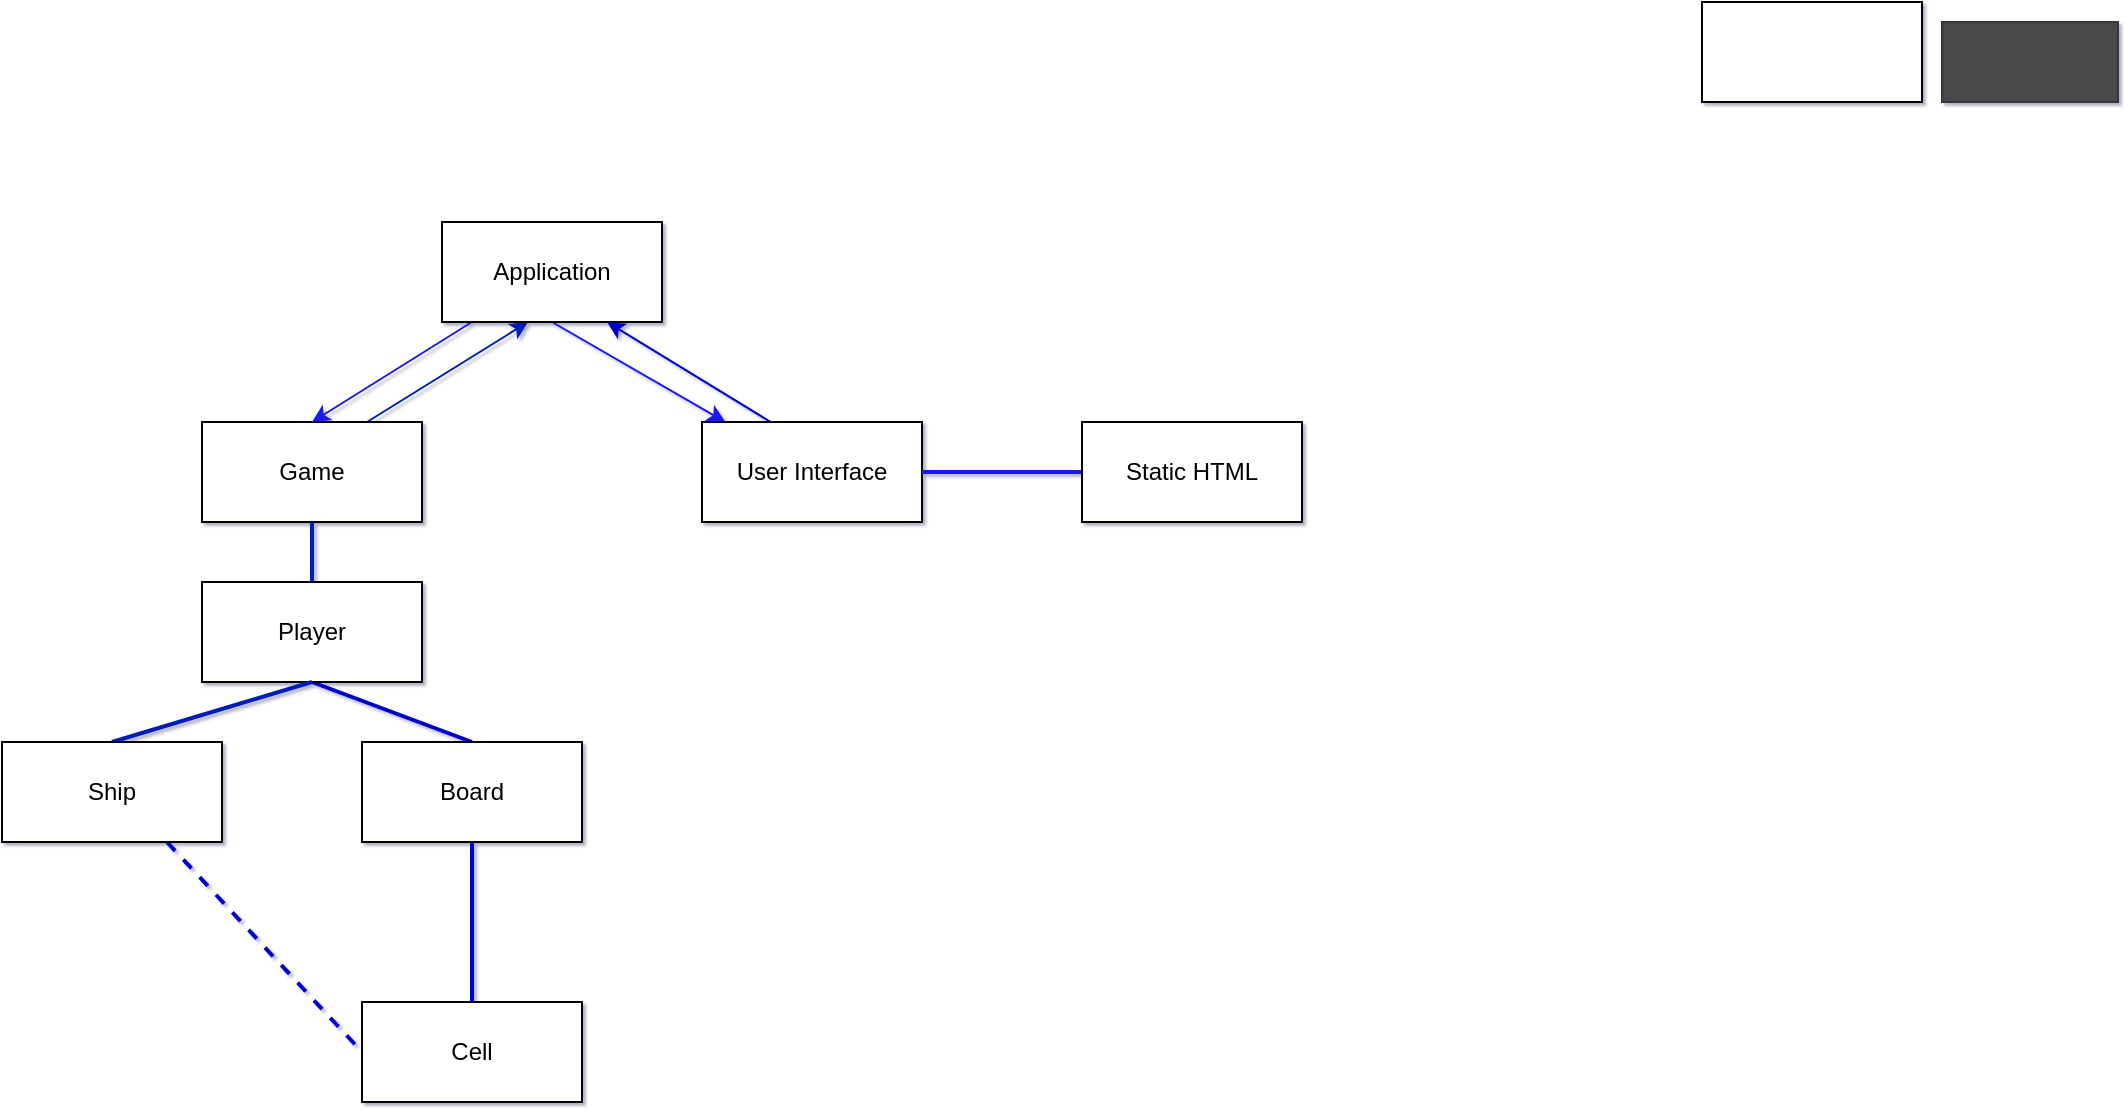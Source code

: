 <mxfile>
    <diagram id="ookpaDRPKkVNfCSS1Xwm" name="Hierarchy">
        <mxGraphModel dx="1546" dy="1162" grid="1" gridSize="10" guides="1" tooltips="1" connect="1" arrows="1" fold="1" page="1" pageScale="1" pageWidth="1654" pageHeight="2336" background="#ffffff" math="0" shadow="1">
            <root>
                <mxCell id="0"/>
                <mxCell id="1" parent="0"/>
                <mxCell id="bsXwJmWNp_ecL42Riule-19" style="edgeStyle=none;html=1;exitX=0.75;exitY=0;exitDx=0;exitDy=0;entryX=0.391;entryY=1;entryDx=0;entryDy=0;entryPerimeter=0;fillColor=#0050ef;strokeColor=#001DBC;endArrow=classic;endFill=1;" edge="1" parent="1" source="2" target="3">
                    <mxGeometry relative="1" as="geometry">
                        <mxPoint x="460" y="200" as="targetPoint"/>
                    </mxGeometry>
                </mxCell>
                <mxCell id="VowZDnSh6vttMoc9aocq-20" style="edgeStyle=none;html=1;exitX=0.5;exitY=1;exitDx=0;exitDy=0;entryX=0.5;entryY=0;entryDx=0;entryDy=0;strokeColor=#001DBC;endArrow=none;endFill=0;fillColor=#0050ef;strokeWidth=2;" edge="1" parent="1" source="2" target="bsXwJmWNp_ecL42Riule-3">
                    <mxGeometry relative="1" as="geometry"/>
                </mxCell>
                <mxCell id="2" value="Game" style="rounded=0;whiteSpace=wrap;html=1;" parent="1" vertex="1">
                    <mxGeometry x="290" y="240" width="110" height="50" as="geometry"/>
                </mxCell>
                <mxCell id="VowZDnSh6vttMoc9aocq-15" style="edgeStyle=none;html=1;entryX=0.5;entryY=0;entryDx=0;entryDy=0;strokeColor=#1F18F0;endArrow=classic;endFill=1;" edge="1" parent="1" source="3" target="2">
                    <mxGeometry relative="1" as="geometry"/>
                </mxCell>
                <mxCell id="VowZDnSh6vttMoc9aocq-16" style="edgeStyle=none;html=1;strokeColor=#1F18F0;endArrow=classic;endFill=1;exitX=0.5;exitY=1;exitDx=0;exitDy=0;" edge="1" parent="1" source="3" target="bsXwJmWNp_ecL42Riule-13">
                    <mxGeometry relative="1" as="geometry"/>
                </mxCell>
                <mxCell id="3" value="Application" style="rounded=0;whiteSpace=wrap;html=1;" vertex="1" parent="1">
                    <mxGeometry x="410" y="140" width="110" height="50" as="geometry"/>
                </mxCell>
                <mxCell id="bsXwJmWNp_ecL42Riule-29" style="edgeStyle=none;html=1;exitX=0.5;exitY=1;exitDx=0;exitDy=0;entryX=0.5;entryY=0;entryDx=0;entryDy=0;strokeColor=#0000CC;endArrow=none;endFill=0;strokeWidth=2;" edge="1" parent="1" source="bsXwJmWNp_ecL42Riule-3" target="bsXwJmWNp_ecL42Riule-14">
                    <mxGeometry relative="1" as="geometry"/>
                </mxCell>
                <mxCell id="bsXwJmWNp_ecL42Riule-3" value="Player" style="rounded=0;whiteSpace=wrap;html=1;" vertex="1" parent="1">
                    <mxGeometry x="290" y="320" width="110" height="50" as="geometry"/>
                </mxCell>
                <mxCell id="bsXwJmWNp_ecL42Riule-31" style="edgeStyle=none;html=1;exitX=0.327;exitY=0.02;exitDx=0;exitDy=0;strokeColor=#0000CC;endArrow=classic;endFill=1;entryX=0.75;entryY=1;entryDx=0;entryDy=0;exitPerimeter=0;" edge="1" parent="1" source="bsXwJmWNp_ecL42Riule-13" target="3">
                    <mxGeometry relative="1" as="geometry">
                        <mxPoint x="560" y="180" as="targetPoint"/>
                    </mxGeometry>
                </mxCell>
                <mxCell id="bsXwJmWNp_ecL42Riule-13" value="User Interface" style="rounded=0;whiteSpace=wrap;html=1;" vertex="1" parent="1">
                    <mxGeometry x="540" y="240" width="110" height="50" as="geometry"/>
                </mxCell>
                <mxCell id="bsXwJmWNp_ecL42Riule-23" style="edgeStyle=none;html=1;exitX=0.5;exitY=0;exitDx=0;exitDy=0;entryX=0.5;entryY=1;entryDx=0;entryDy=0;fillColor=#0050ef;strokeColor=#001DBC;endArrow=none;endFill=0;strokeWidth=2;" edge="1" parent="1" source="bsXwJmWNp_ecL42Riule-15" target="bsXwJmWNp_ecL42Riule-3">
                    <mxGeometry relative="1" as="geometry"/>
                </mxCell>
                <mxCell id="bsXwJmWNp_ecL42Riule-27" style="edgeStyle=none;html=1;exitX=0.75;exitY=1;exitDx=0;exitDy=0;entryX=0;entryY=0.5;entryDx=0;entryDy=0;endArrow=none;endFill=0;strokeColor=#0000CC;dashed=1;strokeWidth=2;" edge="1" parent="1" source="bsXwJmWNp_ecL42Riule-15" target="bsXwJmWNp_ecL42Riule-16">
                    <mxGeometry relative="1" as="geometry"/>
                </mxCell>
                <mxCell id="bsXwJmWNp_ecL42Riule-15" value="Ship" style="rounded=0;whiteSpace=wrap;html=1;" vertex="1" parent="1">
                    <mxGeometry x="190" y="400" width="110" height="50" as="geometry"/>
                </mxCell>
                <mxCell id="bsXwJmWNp_ecL42Riule-16" value="Cell" style="rounded=0;whiteSpace=wrap;html=1;" vertex="1" parent="1">
                    <mxGeometry x="370" y="530" width="110" height="50" as="geometry"/>
                </mxCell>
                <mxCell id="bsXwJmWNp_ecL42Riule-30" style="edgeStyle=none;html=1;exitX=0.5;exitY=1;exitDx=0;exitDy=0;strokeColor=#0000CC;endArrow=none;endFill=0;strokeWidth=2;" edge="1" parent="1" source="bsXwJmWNp_ecL42Riule-14" target="bsXwJmWNp_ecL42Riule-16">
                    <mxGeometry relative="1" as="geometry"/>
                </mxCell>
                <mxCell id="bsXwJmWNp_ecL42Riule-14" value="Board" style="rounded=0;whiteSpace=wrap;html=1;" vertex="1" parent="1">
                    <mxGeometry x="370" y="400" width="110" height="50" as="geometry"/>
                </mxCell>
                <mxCell id="VowZDnSh6vttMoc9aocq-13" value="" style="rounded=0;whiteSpace=wrap;html=1;" vertex="1" parent="1">
                    <mxGeometry x="1040" y="30" width="110" height="50" as="geometry"/>
                </mxCell>
                <mxCell id="VowZDnSh6vttMoc9aocq-14" value="" style="rounded=0;whiteSpace=wrap;html=1;fillColor=#4A4A4A;strokeColor=#36393d;" vertex="1" parent="1">
                    <mxGeometry x="1160" y="40" width="88" height="40" as="geometry"/>
                </mxCell>
                <mxCell id="VowZDnSh6vttMoc9aocq-22" style="edgeStyle=none;html=1;strokeColor=#1F18F0;endArrow=none;endFill=0;strokeWidth=2;" edge="1" parent="1" source="bsXwJmWNp_ecL42Riule-32" target="bsXwJmWNp_ecL42Riule-13">
                    <mxGeometry relative="1" as="geometry"/>
                </mxCell>
                <mxCell id="bsXwJmWNp_ecL42Riule-32" value="Static HTML" style="rounded=0;whiteSpace=wrap;html=1;" vertex="1" parent="1">
                    <mxGeometry x="730" y="240" width="110" height="50" as="geometry"/>
                </mxCell>
            </root>
        </mxGraphModel>
    </diagram>
    <diagram id="wbKEPGc2_LYJcGjL4RFg" name="Responsibilities">
        <mxGraphModel grid="1" page="1" gridSize="10" guides="1" tooltips="1" connect="1" arrows="1" fold="1" pageScale="1" pageWidth="1654" pageHeight="2336" background="#ffffff" math="0" shadow="0">
            <root>
                <mxCell id="0"/>
                <mxCell id="1" parent="0"/>
                <mxCell id="y0FtCq-6RYkQaQN8OZ1_-66" style="edgeStyle=none;html=1;exitX=0.5;exitY=1;exitDx=0;exitDy=0;entryX=0.582;entryY=0;entryDx=0;entryDy=0;entryPerimeter=0;strokeColor=#0000CC;strokeWidth=2;fontColor=#000000;endArrow=none;endFill=0;" edge="1" parent="1" source="Du9TJMCBxIKlXOXkkcHw-3" target="Du9TJMCBxIKlXOXkkcHw-8">
                    <mxGeometry relative="1" as="geometry"/>
                </mxCell>
                <mxCell id="y0FtCq-6RYkQaQN8OZ1_-67" style="edgeStyle=none;html=1;exitX=0.5;exitY=1;exitDx=0;exitDy=0;entryX=0.5;entryY=0;entryDx=0;entryDy=0;strokeColor=#0000CC;strokeWidth=2;fontColor=#000000;endArrow=none;endFill=0;" edge="1" parent="1" source="Du9TJMCBxIKlXOXkkcHw-3" target="y0FtCq-6RYkQaQN8OZ1_-46">
                    <mxGeometry relative="1" as="geometry"/>
                </mxCell>
                <mxCell id="y0FtCq-6RYkQaQN8OZ1_-68" style="edgeStyle=none;html=1;exitX=0.5;exitY=1;exitDx=0;exitDy=0;entryX=0.5;entryY=0;entryDx=0;entryDy=0;strokeColor=#0000CC;strokeWidth=2;fontColor=#000000;endArrow=none;endFill=0;" edge="1" parent="1" source="Du9TJMCBxIKlXOXkkcHw-3" target="y0FtCq-6RYkQaQN8OZ1_-48">
                    <mxGeometry relative="1" as="geometry"/>
                </mxCell>
                <mxCell id="Du9TJMCBxIKlXOXkkcHw-3" value="GameMaster" style="rounded=0;whiteSpace=wrap;html=1;" vertex="1" parent="1">
                    <mxGeometry x="760" y="190" width="110" height="50" as="geometry"/>
                </mxCell>
                <mxCell id="y0FtCq-6RYkQaQN8OZ1_-44" style="edgeStyle=none;html=1;exitX=0.5;exitY=1;exitDx=0;exitDy=0;entryX=0.5;entryY=0;entryDx=0;entryDy=0;strokeColor=#0000CC;strokeWidth=2;fontColor=#000000;endArrow=none;endFill=0;" edge="1" parent="1" source="Du9TJMCBxIKlXOXkkcHw-6" target="Du9TJMCBxIKlXOXkkcHw-3">
                    <mxGeometry relative="1" as="geometry"/>
                </mxCell>
                <mxCell id="y0FtCq-6RYkQaQN8OZ1_-71" style="edgeStyle=none;html=1;entryX=0;entryY=0.5;entryDx=0;entryDy=0;strokeColor=#0000CC;strokeWidth=2;fontColor=#000000;endArrow=none;endFill=0;" edge="1" parent="1" source="Du9TJMCBxIKlXOXkkcHw-6" target="y0FtCq-6RYkQaQN8OZ1_-70">
                    <mxGeometry relative="1" as="geometry"/>
                </mxCell>
                <mxCell id="Du9TJMCBxIKlXOXkkcHw-6" value="Dependency Controller" style="rounded=0;whiteSpace=wrap;html=1;" vertex="1" parent="1">
                    <mxGeometry x="760" y="80" width="110" height="50" as="geometry"/>
                </mxCell>
                <mxCell id="Du9TJMCBxIKlXOXkkcHw-7" style="edgeStyle=none;html=1;exitX=0.5;exitY=1;exitDx=0;exitDy=0;entryX=0.5;entryY=0;entryDx=0;entryDy=0;strokeColor=#0000CC;endArrow=none;endFill=0;strokeWidth=2;" edge="1" parent="1" source="Du9TJMCBxIKlXOXkkcHw-8" target="Du9TJMCBxIKlXOXkkcHw-16">
                    <mxGeometry relative="1" as="geometry"/>
                </mxCell>
                <mxCell id="Du9TJMCBxIKlXOXkkcHw-8" value="Player" style="rounded=0;whiteSpace=wrap;html=1;" vertex="1" parent="1">
                    <mxGeometry x="360" y="340" width="110" height="50" as="geometry"/>
                </mxCell>
                <mxCell id="Du9TJMCBxIKlXOXkkcHw-10" value="User Interface" style="rounded=0;whiteSpace=wrap;html=1;" vertex="1" parent="1">
                    <mxGeometry x="1120" y="280" width="110" height="50" as="geometry"/>
                </mxCell>
                <mxCell id="Du9TJMCBxIKlXOXkkcHw-11" style="edgeStyle=none;html=1;exitX=0.5;exitY=0;exitDx=0;exitDy=0;entryX=0.5;entryY=1;entryDx=0;entryDy=0;fillColor=#0050ef;strokeColor=#001DBC;endArrow=none;endFill=0;strokeWidth=2;" edge="1" parent="1" source="Du9TJMCBxIKlXOXkkcHw-13" target="Du9TJMCBxIKlXOXkkcHw-8">
                    <mxGeometry relative="1" as="geometry"/>
                </mxCell>
                <mxCell id="Du9TJMCBxIKlXOXkkcHw-12" style="edgeStyle=none;html=1;exitX=0.75;exitY=1;exitDx=0;exitDy=0;entryX=0;entryY=0.5;entryDx=0;entryDy=0;endArrow=none;endFill=0;strokeColor=#0000CC;dashed=1;strokeWidth=2;" edge="1" parent="1" source="Du9TJMCBxIKlXOXkkcHw-13" target="Du9TJMCBxIKlXOXkkcHw-14">
                    <mxGeometry relative="1" as="geometry"/>
                </mxCell>
                <mxCell id="Du9TJMCBxIKlXOXkkcHw-13" value="Ship" style="rounded=0;whiteSpace=wrap;html=1;" vertex="1" parent="1">
                    <mxGeometry x="260" y="460" width="110" height="50" as="geometry"/>
                </mxCell>
                <mxCell id="Du9TJMCBxIKlXOXkkcHw-14" value="Cell" style="rounded=0;whiteSpace=wrap;html=1;" vertex="1" parent="1">
                    <mxGeometry x="440" y="590" width="110" height="50" as="geometry"/>
                </mxCell>
                <mxCell id="Du9TJMCBxIKlXOXkkcHw-15" style="edgeStyle=none;html=1;exitX=0.5;exitY=1;exitDx=0;exitDy=0;strokeColor=#0000CC;endArrow=none;endFill=0;strokeWidth=2;" edge="1" parent="1" source="Du9TJMCBxIKlXOXkkcHw-16" target="Du9TJMCBxIKlXOXkkcHw-14">
                    <mxGeometry relative="1" as="geometry"/>
                </mxCell>
                <mxCell id="F8GR_qd3UkaRizh4Ki8r-7" style="edgeStyle=none;html=1;exitX=0;exitY=0.5;exitDx=0;exitDy=0;entryX=1;entryY=0.5;entryDx=0;entryDy=0;strokeColor=#1F18F0;strokeWidth=2;fontColor=#0A0A0A;endArrow=none;endFill=0;" edge="1" parent="1" source="Du9TJMCBxIKlXOXkkcHw-16" target="Du9TJMCBxIKlXOXkkcHw-13">
                    <mxGeometry relative="1" as="geometry"/>
                </mxCell>
                <mxCell id="Du9TJMCBxIKlXOXkkcHw-16" value="Board" style="rounded=0;whiteSpace=wrap;html=1;" vertex="1" parent="1">
                    <mxGeometry x="440" y="460" width="110" height="50" as="geometry"/>
                </mxCell>
                <mxCell id="Du9TJMCBxIKlXOXkkcHw-17" style="edgeStyle=none;html=1;strokeColor=#1F18F0;endArrow=none;endFill=0;strokeWidth=2;" edge="1" parent="1" source="Du9TJMCBxIKlXOXkkcHw-18" target="Du9TJMCBxIKlXOXkkcHw-10">
                    <mxGeometry relative="1" as="geometry"/>
                </mxCell>
                <mxCell id="Du9TJMCBxIKlXOXkkcHw-18" value="Static HTML" style="rounded=0;whiteSpace=wrap;html=1;" vertex="1" parent="1">
                    <mxGeometry x="1190" y="360" width="110" height="50" as="geometry"/>
                </mxCell>
                <mxCell id="SY-9ttIYWtdiYqtEcbA--1" value="&lt;font color=&quot;#0a0a0a&quot;&gt;cell.occupied: Ship&lt;br&gt;cell.wasAttacked: bool&lt;br&gt;redirector functions (?)&lt;br&gt;&lt;/font&gt;" style="text;align=left;html=1;verticalAlign=middle;whiteSpace=wrap;rounded=0;glass=0;shadow=0;" vertex="1" parent="1">
                    <mxGeometry x="560" y="580" width="130" height="90" as="geometry"/>
                </mxCell>
                <mxCell id="F8GR_qd3UkaRizh4Ki8r-1" value="&lt;font color=&quot;#0a0a0a&quot;&gt;board.ships: []&lt;br&gt;board.grid: []&lt;br&gt;history: []&lt;br&gt;board.shipyard (?)&lt;br&gt;&lt;br&gt;registerAttack()&lt;br&gt;storeAttack()&lt;br&gt;placeShip()&lt;br&gt;removeShip()&lt;br&gt;&lt;/font&gt;" style="text;align=left;html=1;verticalAlign=middle;whiteSpace=wrap;rounded=0;glass=0;shadow=0;" vertex="1" parent="1">
                    <mxGeometry x="560" y="447" width="100" height="90" as="geometry"/>
                </mxCell>
                <mxCell id="F8GR_qd3UkaRizh4Ki8r-4" value="&lt;div style=&quot;&quot;&gt;&lt;font color=&quot;#0a0a0a&quot;&gt;type&lt;/font&gt;&lt;span style=&quot;color: rgb(10, 10, 10); background-color: initial;&quot;&gt;: str&lt;/span&gt;&lt;/div&gt;&lt;div style=&quot;&quot;&gt;&lt;font color=&quot;#0a0a0a&quot;&gt;cells: []&lt;/font&gt;&lt;/div&gt;&lt;div style=&quot;&quot;&gt;&lt;font color=&quot;#0a0a0a&quot;&gt;nrHitsTaken = 0&lt;/font&gt;&lt;/div&gt;&lt;div style=&quot;&quot;&gt;&lt;font color=&quot;#0a0a0a&quot;&gt;Reference to shipElement (?)&lt;/font&gt;&lt;/div&gt;&lt;div style=&quot;&quot;&gt;&lt;br&gt;&lt;/div&gt;&lt;div style=&quot;&quot;&gt;&lt;br&gt;&lt;/div&gt;" style="text;align=right;html=1;verticalAlign=middle;whiteSpace=wrap;rounded=0;glass=0;shadow=0;" vertex="1" parent="1">
                    <mxGeometry x="80" y="460" width="170" height="90" as="geometry"/>
                </mxCell>
                <mxCell id="F8GR_qd3UkaRizh4Ki8r-5" value="&lt;font color=&quot;#0a0a0a&quot;&gt;name: str&lt;br&gt;type: human | computer | network&lt;br&gt;board: Board&lt;br&gt;active: bool&lt;br&gt;myOpponent&lt;br&gt;&lt;/font&gt;" style="text;align=left;html=1;verticalAlign=middle;whiteSpace=wrap;rounded=0;glass=0;shadow=0;" vertex="1" parent="1">
                    <mxGeometry x="480" y="330" width="190" height="90" as="geometry"/>
                </mxCell>
                <mxCell id="F8GR_qd3UkaRizh4Ki8r-8" value="&lt;div style=&quot;&quot;&gt;&lt;font color=&quot;#0a0a0a&quot;&gt;players: []&lt;/font&gt;&lt;/div&gt;&lt;div style=&quot;&quot;&gt;&lt;font color=&quot;#0a0a0a&quot;&gt;gamestate: {} / Symbol&lt;/font&gt;&lt;/div&gt;&lt;div style=&quot;&quot;&gt;&lt;font color=&quot;#0a0a0a&quot;&gt;callbacks: {Application}&lt;/font&gt;&lt;/div&gt;" style="text;align=right;html=1;verticalAlign=middle;whiteSpace=wrap;rounded=0;glass=0;shadow=0;" vertex="1" parent="1">
                    <mxGeometry x="610" y="170" width="140" height="90" as="geometry"/>
                </mxCell>
                <mxCell id="y0FtCq-6RYkQaQN8OZ1_-54" style="edgeStyle=none;html=1;exitX=1;exitY=0.5;exitDx=0;exitDy=0;strokeColor=#0000CC;strokeWidth=2;fontColor=#000000;endArrow=none;endFill=0;" edge="1" parent="1" source="y0FtCq-6RYkQaQN8OZ1_-46" target="y0FtCq-6RYkQaQN8OZ1_-48">
                    <mxGeometry relative="1" as="geometry"/>
                </mxCell>
                <mxCell id="y0FtCq-6RYkQaQN8OZ1_-46" value="Rules" style="rounded=0;whiteSpace=wrap;html=1;fillColor=#1ba1e2;fontColor=#ffffff;strokeColor=#006EAF;" vertex="1" parent="1">
                    <mxGeometry x="680" y="340" width="110" height="50" as="geometry"/>
                </mxCell>
                <mxCell id="y0FtCq-6RYkQaQN8OZ1_-60" style="edgeStyle=none;html=1;exitX=0.5;exitY=1;exitDx=0;exitDy=0;entryX=0.5;entryY=0;entryDx=0;entryDy=0;strokeColor=#0000CC;strokeWidth=2;fontColor=#000000;endArrow=none;endFill=0;" edge="1" parent="1" source="y0FtCq-6RYkQaQN8OZ1_-48" target="y0FtCq-6RYkQaQN8OZ1_-51">
                    <mxGeometry relative="1" as="geometry"/>
                </mxCell>
                <mxCell id="y0FtCq-6RYkQaQN8OZ1_-61" style="edgeStyle=none;html=1;exitX=0.5;exitY=1;exitDx=0;exitDy=0;entryX=0.5;entryY=0;entryDx=0;entryDy=0;strokeColor=#0000CC;strokeWidth=2;fontColor=#000000;endArrow=none;endFill=0;" edge="1" parent="1" source="y0FtCq-6RYkQaQN8OZ1_-48" target="y0FtCq-6RYkQaQN8OZ1_-50">
                    <mxGeometry relative="1" as="geometry"/>
                </mxCell>
                <mxCell id="y0FtCq-6RYkQaQN8OZ1_-62" style="edgeStyle=none;html=1;exitX=0.5;exitY=1;exitDx=0;exitDy=0;strokeColor=#0000CC;strokeWidth=2;fontColor=#000000;endArrow=none;endFill=0;" edge="1" parent="1" source="y0FtCq-6RYkQaQN8OZ1_-48" target="y0FtCq-6RYkQaQN8OZ1_-55">
                    <mxGeometry relative="1" as="geometry"/>
                </mxCell>
                <mxCell id="y0FtCq-6RYkQaQN8OZ1_-48" value="Control&lt;br&gt;(Game Stage)" style="rounded=0;whiteSpace=wrap;html=1;" vertex="1" parent="1">
                    <mxGeometry x="850" y="340" width="110" height="50" as="geometry"/>
                </mxCell>
                <mxCell id="F8GR_qd3UkaRizh4Ki8r-12" style="edgeStyle=none;html=1;entryX=1;entryY=0.5;entryDx=0;entryDy=0;strokeColor=#1F18F0;strokeWidth=2;fontColor=#0A0A0A;endArrow=none;endFill=0;dashed=1;" edge="1" parent="1" source="y0FtCq-6RYkQaQN8OZ1_-49" target="Du9TJMCBxIKlXOXkkcHw-10">
                    <mxGeometry relative="1" as="geometry">
                        <Array as="points"/>
                    </mxGeometry>
                </mxCell>
                <mxCell id="F8GR_qd3UkaRizh4Ki8r-15" style="edgeStyle=none;html=1;entryX=0.618;entryY=0;entryDx=0;entryDy=0;entryPerimeter=0;strokeColor=#1F18F0;strokeWidth=2;fontColor=#0A0A0A;endArrow=none;endFill=0;" edge="1" parent="1" source="y0FtCq-6RYkQaQN8OZ1_-49" target="Du9TJMCBxIKlXOXkkcHw-18">
                    <mxGeometry relative="1" as="geometry"/>
                </mxCell>
                <mxCell id="y0FtCq-6RYkQaQN8OZ1_-49" value="Main Menu" style="rounded=0;whiteSpace=wrap;html=1;" vertex="1" parent="1">
                    <mxGeometry x="1260" y="280" width="110" height="50" as="geometry"/>
                </mxCell>
                <mxCell id="y0FtCq-6RYkQaQN8OZ1_-50" value="Fight" style="rounded=0;whiteSpace=wrap;html=1;fillColor=#1ba1e2;fontColor=#ffffff;strokeColor=#006EAF;" vertex="1" parent="1">
                    <mxGeometry x="850" y="500" width="110" height="50" as="geometry"/>
                </mxCell>
                <mxCell id="y0FtCq-6RYkQaQN8OZ1_-51" value="Deploy" style="rounded=0;whiteSpace=wrap;html=1;fillColor=#1ba1e2;fontColor=#ffffff;strokeColor=#006EAF;" vertex="1" parent="1">
                    <mxGeometry x="970" y="500" width="110" height="50" as="geometry"/>
                </mxCell>
                <mxCell id="y0FtCq-6RYkQaQN8OZ1_-55" value="Turns" style="rounded=0;whiteSpace=wrap;html=1;fillColor=#1ba1e2;fontColor=#ffffff;strokeColor=#006EAF;" vertex="1" parent="1">
                    <mxGeometry x="730" y="500" width="110" height="50" as="geometry"/>
                </mxCell>
                <mxCell id="y0FtCq-6RYkQaQN8OZ1_-70" value="Tests" style="rounded=0;whiteSpace=wrap;html=1;fillColor=#1ba1e2;fontColor=#ffffff;strokeColor=#006EAF;" vertex="1" parent="1">
                    <mxGeometry x="970" y="80" width="110" height="50" as="geometry"/>
                </mxCell>
                <mxCell id="drKMOj9nQzyufKL2G8rE-3" value="" style="endArrow=none;html=1;strokeColor=#0000CC;strokeWidth=2;fontColor=#000000;elbow=vertical;exitX=1;exitY=0.5;exitDx=0;exitDy=0;entryX=0;entryY=0.5;entryDx=0;entryDy=0;" edge="1" parent="1" source="Du9TJMCBxIKlXOXkkcHw-3" target="drKMOj9nQzyufKL2G8rE-6">
                    <mxGeometry width="50" height="50" relative="1" as="geometry">
                        <mxPoint x="1130" y="80" as="sourcePoint"/>
                        <mxPoint x="1280" y="60" as="targetPoint"/>
                        <Array as="points">
                            <mxPoint x="1030" y="240"/>
                            <mxPoint x="990" y="210"/>
                            <mxPoint x="950" y="180"/>
                        </Array>
                    </mxGeometry>
                </mxCell>
                <mxCell id="aLHWvnOwBnnSr3-fGhmH-35" value="" style="outlineConnect=0;dashed=0;verticalLabelPosition=bottom;verticalAlign=top;align=center;html=1;shape=mxgraph.aws3.route_table;fillColor=#F58536;gradientColor=none;rounded=0;shadow=0;glass=0;sketch=0;fontColor=#0A0A0A;" vertex="1" parent="1">
                    <mxGeometry x="1090" y="159" width="45" height="31" as="geometry"/>
                </mxCell>
                <mxCell id="drKMOj9nQzyufKL2G8rE-12" style="html=1;exitX=0.5;exitY=1;exitDx=0;exitDy=0;entryX=0.5;entryY=0;entryDx=0;entryDy=0;strokeColor=#0000CC;strokeWidth=3;fontColor=#000000;endArrow=none;endFill=0;elbow=vertical;" edge="1" parent="1" source="drKMOj9nQzyufKL2G8rE-6" target="Du9TJMCBxIKlXOXkkcHw-10">
                    <mxGeometry relative="1" as="geometry"/>
                </mxCell>
                <mxCell id="drKMOj9nQzyufKL2G8rE-6" value="WebSocket&lt;br&gt;Client" style="rounded=0;whiteSpace=wrap;html=1;" vertex="1" parent="1">
                    <mxGeometry x="1120" y="190" width="110" height="50" as="geometry"/>
                </mxCell>
            </root>
        </mxGraphModel>
    </diagram>
    <diagram id="qqZbDXcYOEViSlWH2ET_" name="Procesdures">
        <mxGraphModel dx="1546" dy="1162" grid="1" gridSize="10" guides="1" tooltips="1" connect="1" arrows="1" fold="1" page="1" pageScale="1" pageWidth="1654" pageHeight="2336" background="#ffffff" math="0" shadow="0">
            <root>
                <mxCell id="0"/>
                <mxCell id="1" parent="0"/>
                <mxCell id="b8E-oc8spVKGHlDykWzb-1" value="&lt;font color=&quot;#000000&quot;&gt;Place Ship&lt;/font&gt;" style="strokeWidth=2;html=1;shape=mxgraph.flowchart.terminator;whiteSpace=wrap;labelBackgroundColor=none;fillColor=none;strokeColor=#000000;" vertex="1" parent="1">
                    <mxGeometry x="430" y="220" width="100" height="50" as="geometry"/>
                </mxCell>
                <mxCell id="ORthjPKoObwqh8UE0Lax-1" value="&lt;font color=&quot;#000000&quot;&gt;Attack&lt;/font&gt;" style="strokeWidth=2;html=1;shape=mxgraph.flowchart.terminator;whiteSpace=wrap;labelBackgroundColor=none;fillColor=none;strokeColor=#000000;" vertex="1" parent="1">
                    <mxGeometry x="430" y="340" width="100" height="50" as="geometry"/>
                </mxCell>
                <mxCell id="ORthjPKoObwqh8UE0Lax-2" value="&lt;font color=&quot;#000000&quot;&gt;Suffer&lt;br&gt;&lt;/font&gt;" style="strokeWidth=2;html=1;shape=mxgraph.flowchart.terminator;whiteSpace=wrap;labelBackgroundColor=none;fillColor=none;strokeColor=#000000;" vertex="1" parent="1">
                    <mxGeometry x="430" y="400" width="100" height="50" as="geometry"/>
                </mxCell>
                <mxCell id="b8E-oc8spVKGHlDykWzb-5" value="Board" style="shape=ext;double=0;rounded=0;whiteSpace=wrap;html=1;labelBackgroundColor=#FFFFFF;strokeColor=#000000;strokeWidth=2;fontColor=#000000;fillColor=none;" vertex="1" parent="1">
                    <mxGeometry x="670" y="345" width="120" height="40" as="geometry"/>
                </mxCell>
                <mxCell id="b8E-oc8spVKGHlDykWzb-6" value="UI" style="shape=ext;double=0;rounded=0;whiteSpace=wrap;html=1;labelBackgroundColor=#FFFFFF;strokeColor=#000000;strokeWidth=2;fontColor=#000000;fillColor=none;" vertex="1" parent="1">
                    <mxGeometry x="800" y="345" width="120" height="40" as="geometry"/>
                </mxCell>
                <mxCell id="b8E-oc8spVKGHlDykWzb-7" value="&lt;font color=&quot;#000000&quot;&gt;Create&lt;br&gt;Player&lt;br&gt;Name, AI, Network&lt;br&gt;&lt;/font&gt;" style="strokeWidth=2;html=1;shape=mxgraph.flowchart.terminator;whiteSpace=wrap;labelBackgroundColor=none;fillColor=none;strokeColor=#000000;" vertex="1" parent="1">
                    <mxGeometry x="430" y="80" width="100" height="70" as="geometry"/>
                </mxCell>
                <mxCell id="b8E-oc8spVKGHlDykWzb-11" value="&lt;font color=&quot;#000000&quot;&gt;Start Game&lt;br&gt;&lt;/font&gt;" style="strokeWidth=2;html=1;shape=mxgraph.flowchart.terminator;whiteSpace=wrap;labelBackgroundColor=none;fillColor=none;strokeColor=#000000;" vertex="1" parent="1">
                    <mxGeometry x="430" y="160" width="100" height="50" as="geometry"/>
                </mxCell>
                <mxCell id="b8E-oc8spVKGHlDykWzb-12" value="&lt;font color=&quot;#000000&quot;&gt;Done Placing&lt;/font&gt;" style="strokeWidth=2;html=1;shape=mxgraph.flowchart.terminator;whiteSpace=wrap;labelBackgroundColor=none;fillColor=none;strokeColor=#000000;" vertex="1" parent="1">
                    <mxGeometry x="430" y="280" width="100" height="50" as="geometry"/>
                </mxCell>
                <mxCell id="b8E-oc8spVKGHlDykWzb-13" value="Board" style="shape=ext;double=0;rounded=0;whiteSpace=wrap;html=1;labelBackgroundColor=#FFFFFF;strokeColor=#000000;strokeWidth=2;fontColor=#000000;fillColor=none;" vertex="1" parent="1">
                    <mxGeometry x="550" y="400" width="120" height="40" as="geometry"/>
                </mxCell>
                <mxCell id="b8E-oc8spVKGHlDykWzb-14" value="UI" style="shape=ext;double=0;rounded=0;whiteSpace=wrap;html=1;labelBackgroundColor=#FFFFFF;strokeColor=#000000;strokeWidth=2;fontColor=#000000;fillColor=none;" vertex="1" parent="1">
                    <mxGeometry x="800" y="400" width="120" height="40" as="geometry"/>
                </mxCell>
                <mxCell id="b8E-oc8spVKGHlDykWzb-15" value="Hit shitp" style="shape=ext;double=0;rounded=0;whiteSpace=wrap;html=1;labelBackgroundColor=#FFFFFF;strokeColor=#000000;strokeWidth=2;fontColor=#000000;fillColor=none;" vertex="1" parent="1">
                    <mxGeometry x="670" y="400" width="120" height="40" as="geometry"/>
                </mxCell>
                <mxCell id="b8E-oc8spVKGHlDykWzb-16" value="Remember" style="shape=ext;double=0;rounded=0;whiteSpace=wrap;html=1;labelBackgroundColor=#FFFFFF;strokeColor=#000000;strokeWidth=2;fontColor=#000000;fillColor=none;" vertex="1" parent="1">
                    <mxGeometry x="550" y="345" width="120" height="40" as="geometry"/>
                </mxCell>
                <mxCell id="b8E-oc8spVKGHlDykWzb-17" value="Board" style="shape=ext;double=0;rounded=0;whiteSpace=wrap;html=1;labelBackgroundColor=#FFFFFF;strokeColor=#000000;strokeWidth=2;fontColor=#000000;fillColor=none;" vertex="1" parent="1">
                    <mxGeometry x="547" y="225" width="120" height="40" as="geometry"/>
                </mxCell>
                <mxCell id="b8E-oc8spVKGHlDykWzb-18" value="UI" style="shape=ext;double=0;rounded=0;whiteSpace=wrap;html=1;labelBackgroundColor=#FFFFFF;strokeColor=#000000;strokeWidth=2;fontColor=#000000;fillColor=none;" vertex="1" parent="1">
                    <mxGeometry x="667" y="225" width="120" height="40" as="geometry"/>
                </mxCell>
                <mxCell id="b8E-oc8spVKGHlDykWzb-19" value="Reset Stuff" style="shape=ext;double=0;rounded=0;whiteSpace=wrap;html=1;labelBackgroundColor=#FFFFFF;strokeColor=#000000;strokeWidth=2;fontColor=#000000;fillColor=none;" vertex="1" parent="1">
                    <mxGeometry x="547" y="165" width="120" height="40" as="geometry"/>
                </mxCell>
                <mxCell id="b8E-oc8spVKGHlDykWzb-20" value="UI" style="shape=ext;double=0;rounded=0;whiteSpace=wrap;html=1;labelBackgroundColor=#FFFFFF;strokeColor=#000000;strokeWidth=2;fontColor=#000000;fillColor=none;" vertex="1" parent="1">
                    <mxGeometry x="547" y="95" width="120" height="40" as="geometry"/>
                </mxCell>
                <mxCell id="b8E-oc8spVKGHlDykWzb-21" value="AI" style="shape=ext;double=0;rounded=0;whiteSpace=wrap;html=1;labelBackgroundColor=#FFFFFF;strokeColor=#000000;strokeWidth=2;fontColor=#000000;fillColor=none;" vertex="1" parent="1">
                    <mxGeometry x="677" y="95" width="120" height="40" as="geometry"/>
                </mxCell>
                <mxCell id="b8E-oc8spVKGHlDykWzb-23" value="Remote" style="shape=ext;double=0;rounded=0;whiteSpace=wrap;html=1;labelBackgroundColor=#FFFFFF;strokeColor=#000000;strokeWidth=2;fontColor=#000000;fillColor=none;" vertex="1" parent="1">
                    <mxGeometry x="677" y="55" width="120" height="40" as="geometry"/>
                </mxCell>
                <mxCell id="b8E-oc8spVKGHlDykWzb-26" value="" style="edgeStyle=elbowEdgeStyle;elbow=horizontal;endArrow=classic;html=1;curved=0;rounded=0;endSize=8;startSize=8;strokeColor=#0000CC;strokeWidth=2;fontColor=#000000;exitX=0;exitY=0.5;exitDx=0;exitDy=0;exitPerimeter=0;entryX=0;entryY=0.5;entryDx=0;entryDy=0;entryPerimeter=0;" edge="1" parent="1" source="b8E-oc8spVKGHlDykWzb-29" target="ORthjPKoObwqh8UE0Lax-1">
                    <mxGeometry width="50" height="50" relative="1" as="geometry">
                        <mxPoint x="430" y="485" as="sourcePoint"/>
                        <mxPoint x="400" y="370" as="targetPoint"/>
                        <Array as="points">
                            <mxPoint x="400" y="430"/>
                        </Array>
                    </mxGeometry>
                </mxCell>
                <mxCell id="b8E-oc8spVKGHlDykWzb-28" value="UI" style="shape=ext;double=0;rounded=0;whiteSpace=wrap;html=1;labelBackgroundColor=#FFFFFF;strokeColor=#000000;strokeWidth=2;fontColor=#000000;fillColor=none;" vertex="1" parent="1">
                    <mxGeometry x="670" y="500" width="120" height="40" as="geometry"/>
                </mxCell>
                <mxCell id="b8E-oc8spVKGHlDykWzb-29" value="Win?" style="strokeWidth=2;html=1;shape=mxgraph.flowchart.decision;whiteSpace=wrap;labelBackgroundColor=#FFFFFF;strokeColor=#000000;fontColor=#000000;fillColor=none;" vertex="1" parent="1">
                    <mxGeometry x="430" y="470" width="100" height="100" as="geometry"/>
                </mxCell>
                <mxCell id="b8E-oc8spVKGHlDykWzb-30" value="Board" style="shape=ext;double=0;rounded=0;whiteSpace=wrap;html=1;labelBackgroundColor=#FFFFFF;strokeColor=#000000;strokeWidth=2;fontColor=#000000;fillColor=none;" vertex="1" parent="1">
                    <mxGeometry x="550" y="500" width="120" height="40" as="geometry"/>
                </mxCell>
                <mxCell id="b8E-oc8spVKGHlDykWzb-32" value="" style="edgeStyle=elbowEdgeStyle;elbow=horizontal;endArrow=classic;html=1;curved=0;rounded=0;endSize=8;startSize=8;strokeColor=#0000CC;strokeWidth=2;fontColor=#000000;entryX=0;entryY=0.5;entryDx=0;entryDy=0;entryPerimeter=0;exitX=0.5;exitY=1;exitDx=0;exitDy=0;exitPerimeter=0;" edge="1" parent="1" source="b8E-oc8spVKGHlDykWzb-29" target="b8E-oc8spVKGHlDykWzb-7">
                    <mxGeometry width="50" height="50" relative="1" as="geometry">
                        <mxPoint x="300" y="170" as="sourcePoint"/>
                        <mxPoint x="350" y="120" as="targetPoint"/>
                        <Array as="points">
                            <mxPoint x="340" y="140"/>
                        </Array>
                    </mxGeometry>
                </mxCell>
                <mxCell id="b8E-oc8spVKGHlDykWzb-33" value="&lt;font color=&quot;#000000&quot;&gt;Board&lt;/font&gt;" style="strokeWidth=2;html=1;shape=mxgraph.flowchart.terminator;whiteSpace=wrap;labelBackgroundColor=none;fillColor=none;strokeColor=#000000;" vertex="1" parent="1">
                    <mxGeometry x="1150" y="70" width="100" height="50" as="geometry"/>
                </mxCell>
                <mxCell id="b8E-oc8spVKGHlDykWzb-34" value="Reset" style="shape=ext;double=0;rounded=0;whiteSpace=wrap;html=1;labelBackgroundColor=#FFFFFF;strokeColor=#000000;strokeWidth=2;fontColor=#000000;fillColor=none;" vertex="1" parent="1">
                    <mxGeometry x="1140" y="135" width="120" height="40" as="geometry"/>
                </mxCell>
                <mxCell id="b8E-oc8spVKGHlDykWzb-35" value="Perform Checks?" style="shape=ext;double=0;rounded=0;whiteSpace=wrap;html=1;labelBackgroundColor=#FFFFFF;strokeColor=#000000;strokeWidth=2;fontColor=#000000;fillColor=none;" vertex="1" parent="1">
                    <mxGeometry x="1140" y="190" width="120" height="40" as="geometry"/>
                </mxCell>
                <mxCell id="b8E-oc8spVKGHlDykWzb-37" value="&lt;font color=&quot;#000000&quot;&gt;Ship&lt;/font&gt;" style="strokeWidth=2;html=1;shape=mxgraph.flowchart.terminator;whiteSpace=wrap;labelBackgroundColor=none;fillColor=none;strokeColor=#000000;" vertex="1" parent="1">
                    <mxGeometry x="1480" y="70" width="100" height="50" as="geometry"/>
                </mxCell>
                <mxCell id="b8E-oc8spVKGHlDykWzb-39" value="receive Attack" style="shape=ext;double=0;rounded=0;whiteSpace=wrap;html=1;labelBackgroundColor=#FFFFFF;strokeColor=#000000;strokeWidth=2;fontColor=#000000;fillColor=none;" vertex="1" parent="1">
                    <mxGeometry x="1470" y="135" width="120" height="40" as="geometry"/>
                </mxCell>
                <mxCell id="b8E-oc8spVKGHlDykWzb-40" value="sink" style="shape=ext;double=0;rounded=0;whiteSpace=wrap;html=1;labelBackgroundColor=#FFFFFF;strokeColor=#000000;strokeWidth=2;fontColor=#000000;fillColor=none;" vertex="1" parent="1">
                    <mxGeometry x="1470" y="190" width="120" height="40" as="geometry"/>
                </mxCell>
                <mxCell id="b8E-oc8spVKGHlDykWzb-41" value="place to board" style="shape=ext;double=0;rounded=0;whiteSpace=wrap;html=1;labelBackgroundColor=#FFFFFF;strokeColor=#000000;strokeWidth=2;fontColor=#000000;fillColor=none;" vertex="1" parent="1">
                    <mxGeometry x="1470" y="250" width="120" height="40" as="geometry"/>
                </mxCell>
                <mxCell id="b8E-oc8spVKGHlDykWzb-42" value="render to HTML" style="shape=ext;double=0;rounded=0;whiteSpace=wrap;html=1;labelBackgroundColor=#FFFFFF;strokeColor=#000000;strokeWidth=2;fontColor=#000000;fillColor=none;" vertex="1" parent="1">
                    <mxGeometry x="1470" y="305" width="120" height="40" as="geometry"/>
                </mxCell>
                <mxCell id="ORthjPKoObwqh8UE0Lax-3" value="&lt;font color=&quot;#000000&quot;&gt;Shipyard&lt;/font&gt;" style="strokeWidth=2;html=1;shape=mxgraph.flowchart.terminator;whiteSpace=wrap;labelBackgroundColor=none;fillColor=none;strokeColor=#000000;" vertex="1" parent="1">
                    <mxGeometry x="1320" y="70" width="100" height="50" as="geometry"/>
                </mxCell>
                <mxCell id="ORthjPKoObwqh8UE0Lax-4" value="Reset" style="shape=ext;double=0;rounded=0;whiteSpace=wrap;html=1;labelBackgroundColor=#FFFFFF;strokeColor=#000000;strokeWidth=2;fontColor=#000000;fillColor=none;" vertex="1" parent="1">
                    <mxGeometry x="1310" y="135" width="120" height="40" as="geometry"/>
                </mxCell>
                <mxCell id="ORthjPKoObwqh8UE0Lax-5" value="Rotate ships" style="shape=ext;double=0;rounded=0;whiteSpace=wrap;html=1;labelBackgroundColor=#FFFFFF;strokeColor=#000000;strokeWidth=2;fontColor=#000000;fillColor=none;" vertex="1" parent="1">
                    <mxGeometry x="1310" y="190" width="120" height="40" as="geometry"/>
                </mxCell>
                <mxCell id="b8E-oc8spVKGHlDykWzb-43" value="Manage Shipyard?" style="shape=ext;double=0;rounded=0;whiteSpace=wrap;html=1;labelBackgroundColor=#FFFFFF;strokeColor=#000000;strokeWidth=2;fontColor=#000000;fillColor=none;" vertex="1" parent="1">
                    <mxGeometry x="1140" y="250" width="120" height="40" as="geometry"/>
                </mxCell>
                <mxCell id="b8E-oc8spVKGHlDykWzb-44" value="&lt;font color=&quot;#000000&quot;&gt;Next Player&lt;/font&gt;" style="strokeWidth=2;html=1;shape=mxgraph.flowchart.terminator;whiteSpace=wrap;labelBackgroundColor=none;fillColor=none;strokeColor=#000000;" vertex="1" parent="1">
                    <mxGeometry x="1300" y="380" width="100" height="50" as="geometry"/>
                </mxCell>
                <mxCell id="C_cgoFIveu7nDIHuEKbF-1" value="&lt;font color=&quot;#000000&quot;&gt;Game state&lt;br&gt;&lt;/font&gt;" style="strokeWidth=2;html=1;shape=mxgraph.flowchart.terminator;whiteSpace=wrap;labelBackgroundColor=none;fillColor=none;strokeColor=#000000;" vertex="1" parent="1">
                    <mxGeometry x="1150" y="380" width="100" height="50" as="geometry"/>
                </mxCell>
                <mxCell id="b8E-oc8spVKGHlDykWzb-55" style="edgeStyle=none;html=1;exitX=0;exitY=0.5;exitDx=0;exitDy=0;strokeColor=#0000CC;strokeWidth=2;fontColor=#000000;endArrow=none;endFill=0;entryX=1;entryY=0.5;entryDx=0;entryDy=0;" edge="1" parent="1" source="C_cgoFIveu7nDIHuEKbF-2" target="b8E-oc8spVKGHlDykWzb-56">
                    <mxGeometry relative="1" as="geometry">
                        <mxPoint x="1110" y="510" as="targetPoint"/>
                        <Array as="points">
                            <mxPoint x="1130" y="510"/>
                        </Array>
                    </mxGeometry>
                </mxCell>
                <mxCell id="C_cgoFIveu7nDIHuEKbF-2" value="Deploy" style="shape=ext;double=0;rounded=0;whiteSpace=wrap;html=1;labelBackgroundColor=#FFFFFF;strokeColor=#000000;strokeWidth=2;fontColor=#000000;fillColor=none;" vertex="1" parent="1">
                    <mxGeometry x="1140" y="490" width="120" height="40" as="geometry"/>
                </mxCell>
                <mxCell id="C_cgoFIveu7nDIHuEKbF-3" value="Fight" style="shape=ext;double=0;rounded=0;whiteSpace=wrap;html=1;labelBackgroundColor=#FFFFFF;strokeColor=#000000;strokeWidth=2;fontColor=#000000;fillColor=none;" vertex="1" parent="1">
                    <mxGeometry x="1140" y="590" width="120" height="40" as="geometry"/>
                </mxCell>
                <mxCell id="b8E-oc8spVKGHlDykWzb-45" value="Ended" style="shape=ext;double=0;rounded=0;whiteSpace=wrap;html=1;labelBackgroundColor=#FFFFFF;strokeColor=#000000;strokeWidth=2;fontColor=#000000;fillColor=none;" vertex="1" parent="1">
                    <mxGeometry x="1140" y="640" width="120" height="40" as="geometry"/>
                </mxCell>
                <mxCell id="b8E-oc8spVKGHlDykWzb-46" value="Wait all ready" style="shape=ext;double=0;rounded=0;whiteSpace=wrap;html=1;labelBackgroundColor=#FFFFFF;strokeColor=#000000;strokeWidth=2;fontColor=#000000;fillColor=none;" vertex="1" parent="1">
                    <mxGeometry x="1140" y="540" width="120" height="40" as="geometry"/>
                </mxCell>
                <mxCell id="b8E-oc8spVKGHlDykWzb-47" value="Menu" style="shape=ext;double=0;rounded=0;whiteSpace=wrap;html=1;labelBackgroundColor=#FFFFFF;strokeColor=#000000;strokeWidth=2;fontColor=#000000;fillColor=none;dashed=1;" vertex="1" parent="1">
                    <mxGeometry x="1140" y="440" width="120" height="40" as="geometry"/>
                </mxCell>
                <mxCell id="b8E-oc8spVKGHlDykWzb-48" value="Input Move" style="shape=ext;double=0;rounded=0;whiteSpace=wrap;html=1;labelBackgroundColor=#FFFFFF;strokeColor=#000000;strokeWidth=2;fontColor=#000000;fillColor=none;" vertex="1" parent="1">
                    <mxGeometry x="1290" y="490" width="120" height="40" as="geometry"/>
                </mxCell>
                <mxCell id="b8E-oc8spVKGHlDykWzb-71" style="edgeStyle=none;html=1;entryX=0;entryY=0.5;entryDx=0;entryDy=0;strokeColor=#0000CC;strokeWidth=2;fontColor=#000000;endArrow=none;endFill=0;" edge="1" parent="1" source="b8E-oc8spVKGHlDykWzb-49" target="b8E-oc8spVKGHlDykWzb-70">
                    <mxGeometry relative="1" as="geometry"/>
                </mxCell>
                <mxCell id="b8E-oc8spVKGHlDykWzb-49" value="Process" style="shape=ext;double=0;rounded=0;whiteSpace=wrap;html=1;labelBackgroundColor=#FFFFFF;strokeColor=#000000;strokeWidth=2;fontColor=#000000;fillColor=none;" vertex="1" parent="1">
                    <mxGeometry x="1290" y="540" width="120" height="40" as="geometry"/>
                </mxCell>
                <mxCell id="b8E-oc8spVKGHlDykWzb-69" style="edgeStyle=none;html=1;entryX=0;entryY=1;entryDx=0;entryDy=0;strokeColor=#0000CC;strokeWidth=2;fontColor=#000000;endArrow=none;endFill=0;" edge="1" parent="1" source="b8E-oc8spVKGHlDykWzb-50" target="b8E-oc8spVKGHlDykWzb-67">
                    <mxGeometry relative="1" as="geometry"/>
                </mxCell>
                <mxCell id="b8E-oc8spVKGHlDykWzb-50" value="Output" style="shape=ext;double=0;rounded=0;whiteSpace=wrap;html=1;labelBackgroundColor=#FFFFFF;strokeColor=#000000;strokeWidth=2;fontColor=#000000;fillColor=none;" vertex="1" parent="1">
                    <mxGeometry x="1290" y="590" width="120" height="40" as="geometry"/>
                </mxCell>
                <mxCell id="C_cgoFIveu7nDIHuEKbF-8" value="Toggle Active" style="shape=ext;double=0;rounded=0;whiteSpace=wrap;html=1;labelBackgroundColor=#FFFFFF;strokeColor=#000000;strokeWidth=2;fontColor=#000000;fillColor=none;" vertex="1" parent="1">
                    <mxGeometry x="1290" y="440" width="120" height="40" as="geometry"/>
                </mxCell>
                <mxCell id="b8E-oc8spVKGHlDykWzb-51" value="" style="edgeStyle=elbowEdgeStyle;elbow=horizontal;endArrow=classic;html=1;curved=0;rounded=0;endSize=8;startSize=8;strokeColor=#0000CC;strokeWidth=2;fontColor=#000000;entryX=1;entryY=0.5;entryDx=0;entryDy=0;entryPerimeter=0;exitX=1;exitY=0.5;exitDx=0;exitDy=0;exitPerimeter=0;" edge="1" parent="1" source="b8E-oc8spVKGHlDykWzb-52" target="b8E-oc8spVKGHlDykWzb-44">
                    <mxGeometry width="50" height="50" relative="1" as="geometry">
                        <mxPoint x="1410" y="660" as="sourcePoint"/>
                        <mxPoint x="1480" y="450" as="targetPoint"/>
                        <Array as="points">
                            <mxPoint x="1450" y="515"/>
                        </Array>
                    </mxGeometry>
                </mxCell>
                <mxCell id="C_cgoFIveu7nDIHuEKbF-9" value="" style="edgeStyle=elbowEdgeStyle;elbow=horizontal;endArrow=classic;html=1;curved=0;rounded=0;endSize=8;startSize=8;strokeColor=#0000CC;strokeWidth=2;fontColor=#000000;exitX=0;exitY=0.5;exitDx=0;exitDy=0;entryX=0;entryY=0.5;entryDx=0;entryDy=0;entryPerimeter=0;" edge="1" parent="1" source="b8E-oc8spVKGHlDykWzb-45">
                    <mxGeometry width="50" height="50" relative="1" as="geometry">
                        <mxPoint x="1140" y="615" as="sourcePoint"/>
                        <mxPoint x="1140" y="460" as="targetPoint"/>
                        <Array as="points">
                            <mxPoint x="990" y="560"/>
                            <mxPoint x="1110" y="525"/>
                        </Array>
                    </mxGeometry>
                </mxCell>
                <mxCell id="b8E-oc8spVKGHlDykWzb-52" value="Win?" style="strokeWidth=2;html=1;shape=mxgraph.flowchart.decision;whiteSpace=wrap;labelBackgroundColor=#FFFFFF;strokeColor=#000000;fontColor=#000000;fillColor=none;" vertex="1" parent="1">
                    <mxGeometry x="1300" y="640" width="100" height="100" as="geometry"/>
                </mxCell>
                <mxCell id="C_cgoFIveu7nDIHuEKbF-15" style="edgeStyle=none;html=1;exitX=0.5;exitY=0;exitDx=0;exitDy=0;strokeColor=#1F18F0;strokeWidth=2;fontColor=#0A0A0A;endArrow=none;endFill=0;" edge="1" parent="1" source="b8E-oc8spVKGHlDykWzb-56">
                    <mxGeometry relative="1" as="geometry">
                        <mxPoint x="1060" y="460" as="targetPoint"/>
                    </mxGeometry>
                </mxCell>
                <mxCell id="b8E-oc8spVKGHlDykWzb-56" value="Accept Abort?" style="shape=ext;double=0;rounded=0;whiteSpace=wrap;html=1;labelBackgroundColor=#FFFFFF;strokeColor=#000000;strokeWidth=2;fontColor=#000000;fillColor=none;" vertex="1" parent="1">
                    <mxGeometry x="1010" y="490" width="100" height="40" as="geometry"/>
                </mxCell>
                <mxCell id="b8E-oc8spVKGHlDykWzb-57" value="&lt;font color=&quot;#000000&quot;&gt;Chat&lt;br&gt;&lt;/font&gt;" style="strokeWidth=2;html=1;shape=mxgraph.flowchart.terminator;whiteSpace=wrap;labelBackgroundColor=none;fillColor=none;strokeColor=#000000;" vertex="1" parent="1">
                    <mxGeometry x="677" y="670" width="100" height="50" as="geometry"/>
                </mxCell>
                <mxCell id="b8E-oc8spVKGHlDykWzb-58" value="&lt;font color=&quot;#000000&quot;&gt;Game Lobby&lt;br&gt;&lt;/font&gt;" style="strokeWidth=2;html=1;shape=mxgraph.flowchart.terminator;whiteSpace=wrap;labelBackgroundColor=none;fillColor=none;strokeColor=#000000;" vertex="1" parent="1">
                    <mxGeometry x="810" y="670" width="100" height="50" as="geometry"/>
                </mxCell>
                <mxCell id="b8E-oc8spVKGHlDykWzb-59" value="&lt;font color=&quot;#000000&quot;&gt;Game Master&lt;br&gt;&amp;nbsp;&quot;Control&quot;&lt;br&gt;&lt;/font&gt;" style="strokeWidth=2;html=1;shape=mxgraph.flowchart.terminator;whiteSpace=wrap;labelBackgroundColor=none;fillColor=none;strokeColor=#000000;" vertex="1" parent="1">
                    <mxGeometry x="360" y="670" width="100" height="50" as="geometry"/>
                </mxCell>
                <mxCell id="b8E-oc8spVKGHlDykWzb-60" value="&lt;font color=&quot;#000000&quot;&gt;Server&lt;br&gt;&lt;/font&gt;" style="strokeWidth=2;html=1;shape=mxgraph.flowchart.terminator;whiteSpace=wrap;labelBackgroundColor=none;fillColor=none;strokeColor=#000000;" vertex="1" parent="1">
                    <mxGeometry x="540" y="670" width="100" height="50" as="geometry"/>
                </mxCell>
                <mxCell id="b8E-oc8spVKGHlDykWzb-61" value="Networked" style="shape=ext;double=0;rounded=0;whiteSpace=wrap;html=1;labelBackgroundColor=#FFFFFF;strokeColor=#000000;strokeWidth=2;fontColor=#000000;fillColor=none;" vertex="1" parent="1">
                    <mxGeometry x="350" y="780" width="120" height="40" as="geometry"/>
                </mxCell>
                <mxCell id="C_cgoFIveu7nDIHuEKbF-12" value="" style="endArrow=none;html=1;strokeColor=#1F18F0;strokeWidth=2;fontColor=#0A0A0A;entryX=0;entryY=0.5;entryDx=0;entryDy=0;" edge="1" parent="1" target="C_cgoFIveu7nDIHuEKbF-3">
                    <mxGeometry width="50" height="50" relative="1" as="geometry">
                        <mxPoint x="1060" y="610" as="sourcePoint"/>
                        <mxPoint x="1085" y="570" as="targetPoint"/>
                    </mxGeometry>
                </mxCell>
                <mxCell id="C_cgoFIveu7nDIHuEKbF-13" value="" style="endArrow=none;html=1;strokeColor=#1F18F0;strokeWidth=2;fontColor=#0A0A0A;entryX=0.5;entryY=1;entryDx=0;entryDy=0;" edge="1" parent="1" target="b8E-oc8spVKGHlDykWzb-56">
                    <mxGeometry width="50" height="50" relative="1" as="geometry">
                        <mxPoint x="1060" y="610" as="sourcePoint"/>
                        <mxPoint x="1120" y="579" as="targetPoint"/>
                    </mxGeometry>
                </mxCell>
                <mxCell id="C_cgoFIveu7nDIHuEKbF-14" value="" style="endArrow=none;html=1;strokeColor=#1F18F0;strokeWidth=2;fontColor=#0A0A0A;entryX=0;entryY=0.5;entryDx=0;entryDy=0;" edge="1" parent="1" target="b8E-oc8spVKGHlDykWzb-46">
                    <mxGeometry width="50" height="50" relative="1" as="geometry">
                        <mxPoint x="1060" y="560" as="sourcePoint"/>
                        <mxPoint x="1070" y="540" as="targetPoint"/>
                    </mxGeometry>
                </mxCell>
                <mxCell id="b8E-oc8spVKGHlDykWzb-62" value="Local &lt;br&gt;Single Player/Offline" style="shape=ext;double=0;rounded=0;whiteSpace=wrap;html=1;labelBackgroundColor=#FFFFFF;strokeColor=#000000;strokeWidth=2;fontColor=#000000;fillColor=none;" vertex="1" parent="1">
                    <mxGeometry x="350" y="730" width="120" height="40" as="geometry"/>
                </mxCell>
                <mxCell id="b8E-oc8spVKGHlDykWzb-63" value="UI" style="shape=ext;double=0;rounded=0;whiteSpace=wrap;html=1;labelBackgroundColor=#FFFFFF;strokeColor=#000000;strokeWidth=2;fontColor=#000000;fillColor=none;" vertex="1" parent="1">
                    <mxGeometry x="1490" y="417.5" width="120" height="40" as="geometry"/>
                </mxCell>
                <mxCell id="b8E-oc8spVKGHlDykWzb-66" style="edgeStyle=none;html=1;exitX=0;exitY=0.5;exitDx=0;exitDy=0;entryX=1;entryY=0.5;entryDx=0;entryDy=0;strokeColor=#0000CC;strokeWidth=2;fontColor=#000000;endArrow=none;endFill=0;" edge="1" parent="1" source="b8E-oc8spVKGHlDykWzb-64" target="b8E-oc8spVKGHlDykWzb-48">
                    <mxGeometry relative="1" as="geometry"/>
                </mxCell>
                <mxCell id="b8E-oc8spVKGHlDykWzb-64" value="Remote" style="shape=ext;double=0;rounded=0;whiteSpace=wrap;html=1;labelBackgroundColor=#FFFFFF;strokeColor=#000000;strokeWidth=2;fontColor=#000000;fillColor=none;" vertex="1" parent="1">
                    <mxGeometry x="1490" y="457.5" width="120" height="40" as="geometry"/>
                </mxCell>
                <mxCell id="b8E-oc8spVKGHlDykWzb-65" value="AI" style="shape=ext;double=0;rounded=0;whiteSpace=wrap;html=1;labelBackgroundColor=#FFFFFF;strokeColor=#000000;strokeWidth=2;fontColor=#000000;fillColor=none;" vertex="1" parent="1">
                    <mxGeometry x="1490" y="497.5" width="120" height="40" as="geometry"/>
                </mxCell>
                <mxCell id="b8E-oc8spVKGHlDykWzb-67" value="UI" style="shape=ext;double=0;rounded=0;whiteSpace=wrap;html=1;labelBackgroundColor=#FFFFFF;strokeColor=#000000;strokeWidth=2;fontColor=#000000;fillColor=none;" vertex="1" parent="1">
                    <mxGeometry x="1490" y="622.5" width="120" height="40" as="geometry"/>
                </mxCell>
                <mxCell id="b8E-oc8spVKGHlDykWzb-68" value="Remote" style="shape=ext;double=0;rounded=0;whiteSpace=wrap;html=1;labelBackgroundColor=#FFFFFF;strokeColor=#000000;strokeWidth=2;fontColor=#000000;fillColor=none;" vertex="1" parent="1">
                    <mxGeometry x="1490" y="662.5" width="120" height="40" as="geometry"/>
                </mxCell>
                <mxCell id="b8E-oc8spVKGHlDykWzb-70" value="Game Master" style="shape=ext;double=0;rounded=0;whiteSpace=wrap;html=1;labelBackgroundColor=#FFFFFF;strokeColor=#000000;strokeWidth=2;fontColor=#000000;fillColor=none;" vertex="1" parent="1">
                    <mxGeometry x="1490" y="562.5" width="120" height="40" as="geometry"/>
                </mxCell>
                <mxCell id="b8E-oc8spVKGHlDykWzb-72" value="&lt;font color=&quot;#000000&quot;&gt;UI&lt;br&gt;&lt;/font&gt;" style="strokeWidth=2;html=1;shape=mxgraph.flowchart.terminator;whiteSpace=wrap;labelBackgroundColor=none;fillColor=none;strokeColor=#000000;" vertex="1" parent="1">
                    <mxGeometry x="1060" y="790" width="100" height="50" as="geometry"/>
                </mxCell>
                <mxCell id="b8E-oc8spVKGHlDykWzb-73" value="Ships" style="shape=ext;double=0;rounded=0;whiteSpace=wrap;html=1;labelBackgroundColor=#FFFFFF;strokeColor=#000000;strokeWidth=2;fontColor=#000000;fillColor=none;" vertex="1" parent="1">
                    <mxGeometry x="990" y="847.5" width="120" height="40" as="geometry"/>
                </mxCell>
                <mxCell id="b8E-oc8spVKGHlDykWzb-74" value="Menu" style="shape=ext;double=0;rounded=0;whiteSpace=wrap;html=1;labelBackgroundColor=#FFFFFF;strokeColor=#000000;strokeWidth=2;fontColor=#000000;fillColor=none;" vertex="1" parent="1">
                    <mxGeometry x="990" y="887.5" width="120" height="40" as="geometry"/>
                </mxCell>
                <mxCell id="b8E-oc8spVKGHlDykWzb-75" value="Event Listeners" style="shape=ext;double=0;rounded=0;whiteSpace=wrap;html=1;labelBackgroundColor=#FFFFFF;strokeColor=#000000;strokeWidth=2;fontColor=#000000;fillColor=none;" vertex="1" parent="1">
                    <mxGeometry x="1110" y="847.5" width="120" height="40" as="geometry"/>
                </mxCell>
                <mxCell id="C_cgoFIveu7nDIHuEKbF-16" value="Boards" style="shape=ext;double=0;rounded=0;whiteSpace=wrap;html=1;labelBackgroundColor=#FFFFFF;strokeColor=#000000;strokeWidth=2;fontColor=#000000;fillColor=none;" vertex="1" parent="1">
                    <mxGeometry x="990" y="927.5" width="120" height="40" as="geometry"/>
                </mxCell>
                <mxCell id="b8E-oc8spVKGHlDykWzb-76" value="Dragdrop" style="shape=ext;double=0;rounded=0;whiteSpace=wrap;html=1;labelBackgroundColor=#FFFFFF;strokeColor=#000000;strokeWidth=2;fontColor=#000000;fillColor=none;" vertex="1" parent="1">
                    <mxGeometry x="1110" y="887.5" width="120" height="40" as="geometry"/>
                </mxCell>
                <mxCell id="C_cgoFIveu7nDIHuEKbF-17" value="Cell state" style="shape=ext;double=0;rounded=0;whiteSpace=wrap;html=1;labelBackgroundColor=#FFFFFF;strokeColor=#000000;strokeWidth=2;fontColor=#000000;fillColor=none;" vertex="1" parent="1">
                    <mxGeometry x="990" y="967.5" width="120" height="40" as="geometry"/>
                </mxCell>
                <mxCell id="b8E-oc8spVKGHlDykWzb-77" value="Attack" style="shape=ext;double=0;rounded=0;whiteSpace=wrap;html=1;labelBackgroundColor=#FFFFFF;strokeColor=#000000;strokeWidth=2;fontColor=#000000;fillColor=none;" vertex="1" parent="1">
                    <mxGeometry x="1110" y="927.5" width="120" height="40" as="geometry"/>
                </mxCell>
                <mxCell id="b8E-oc8spVKGHlDykWzb-78" value="Dragdrop" style="shape=ext;double=0;rounded=0;whiteSpace=wrap;html=1;labelBackgroundColor=#FFFFFF;strokeColor=#000000;strokeWidth=2;fontColor=#000000;fillColor=none;" vertex="1" parent="1">
                    <mxGeometry x="1110" y="967.5" width="120" height="40" as="geometry"/>
                </mxCell>
                <mxCell id="C_cgoFIveu7nDIHuEKbF-18" value="Save Game State (?)" style="shape=ext;double=0;rounded=0;whiteSpace=wrap;html=1;labelBackgroundColor=#FFFFFF;strokeColor=#000000;strokeWidth=2;fontColor=#000000;fillColor=none;" vertex="1" parent="1">
                    <mxGeometry x="520" y="730" width="140" height="40" as="geometry"/>
                </mxCell>
                <mxCell id="b8E-oc8spVKGHlDykWzb-79" value="WebSocket" style="shape=ext;double=0;rounded=0;whiteSpace=wrap;html=1;labelBackgroundColor=#FFFFFF;strokeColor=#000000;strokeWidth=2;fontColor=#000000;fillColor=none;" vertex="1" parent="1">
                    <mxGeometry x="530" y="780" width="120" height="40" as="geometry"/>
                </mxCell>
            </root>
        </mxGraphModel>
    </diagram>
</mxfile>